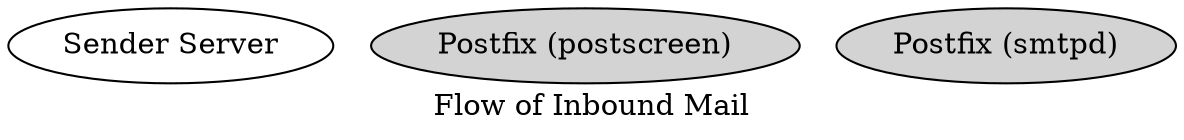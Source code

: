 



digraph inbound {
    label="Flow of Inbound Mail"
#    sender[label="Sender"$]
    sender_server[label="Sender Server"]
    
    postfix_postscreen[label="Postfix (postscreen)", style=filled]
    postfix_smtpd[label="Postfix (smtpd)", style=filled]
    
}
